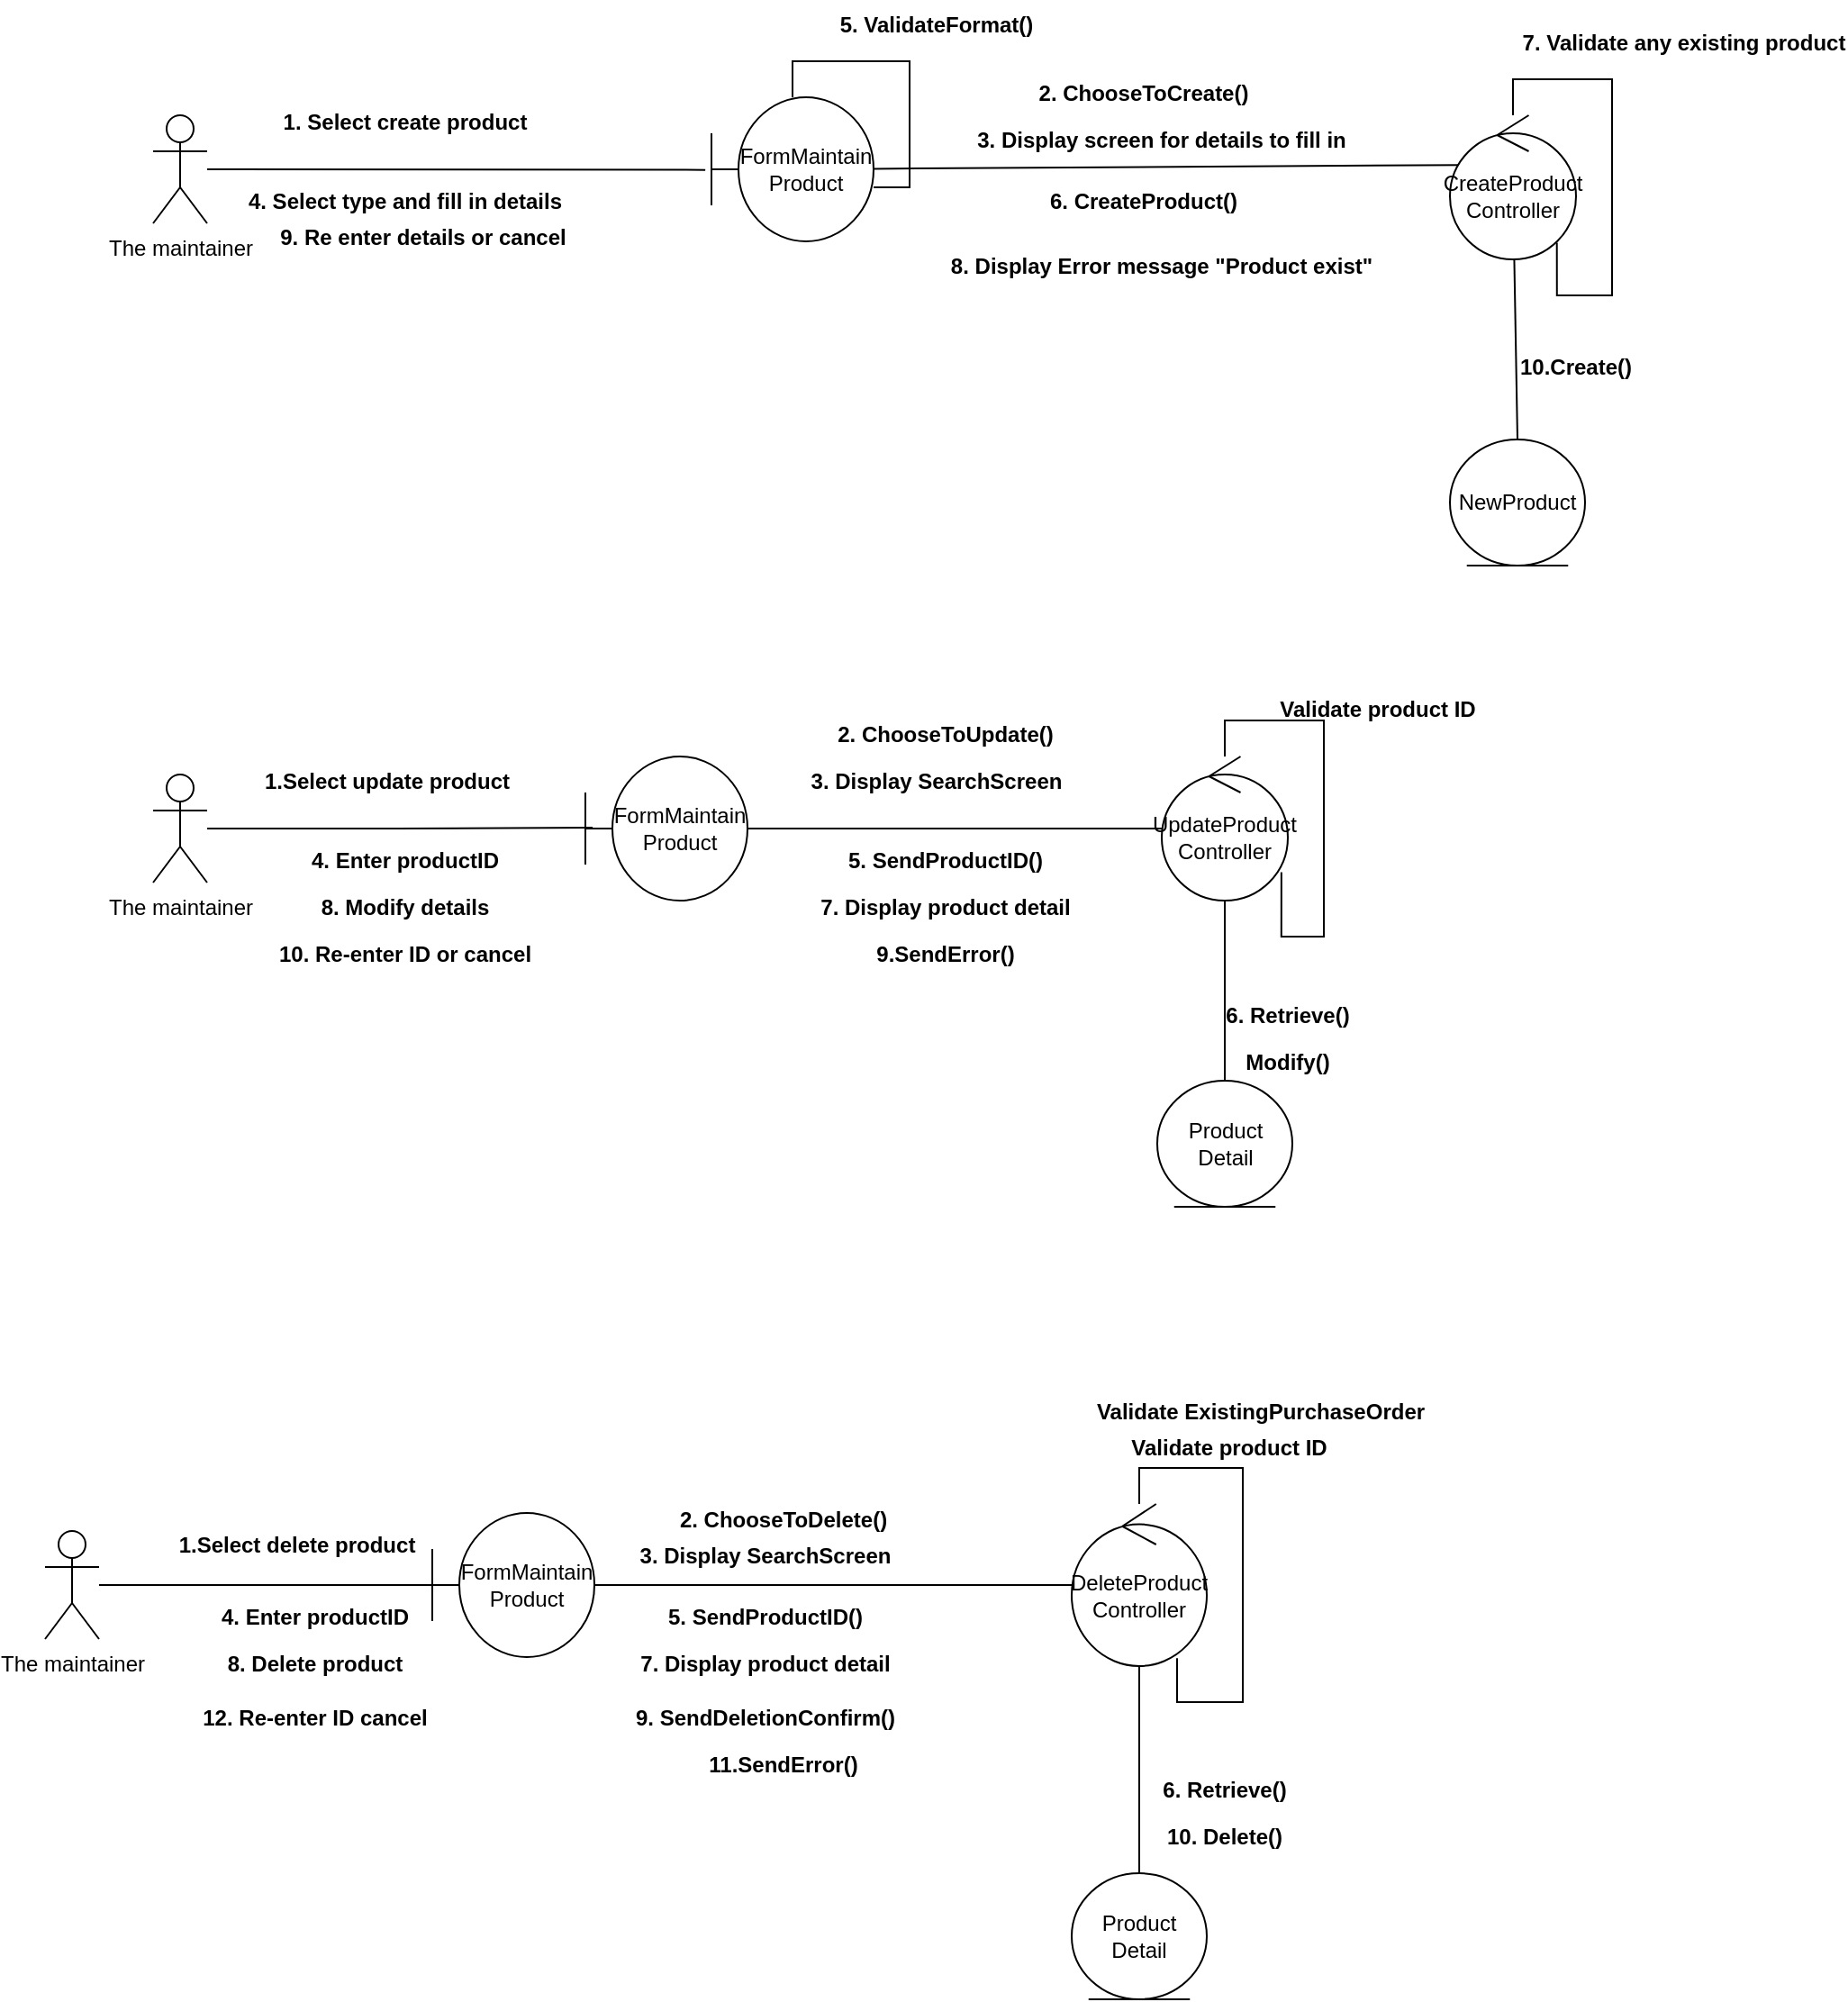 <mxfile version="13.8.3" type="github">
  <diagram id="UbaRQ7SZipwC_jb8pstA" name="Page-1">
    <mxGraphModel dx="2523" dy="934" grid="1" gridSize="10" guides="1" tooltips="1" connect="1" arrows="1" fold="1" page="1" pageScale="1" pageWidth="850" pageHeight="1100" math="0" shadow="0">
      <root>
        <mxCell id="0" />
        <mxCell id="1" parent="0" />
        <mxCell id="t10QagFbox6d3jLnH6TC-21" style="edgeStyle=none;rounded=0;orthogonalLoop=1;jettySize=auto;html=1;entryX=-0.038;entryY=0.504;entryDx=0;entryDy=0;entryPerimeter=0;endArrow=none;endFill=0;" edge="1" parent="1" source="t10QagFbox6d3jLnH6TC-1" target="t10QagFbox6d3jLnH6TC-2">
          <mxGeometry relative="1" as="geometry">
            <mxPoint x="278.38" y="326.8" as="targetPoint" />
          </mxGeometry>
        </mxCell>
        <mxCell id="t10QagFbox6d3jLnH6TC-1" value="The maintainer" style="shape=umlActor;verticalLabelPosition=bottom;verticalAlign=top;html=1;" vertex="1" parent="1">
          <mxGeometry x="30" y="294" width="30" height="60" as="geometry" />
        </mxCell>
        <mxCell id="t10QagFbox6d3jLnH6TC-9" style="edgeStyle=orthogonalEdgeStyle;rounded=0;orthogonalLoop=1;jettySize=auto;html=1;endArrow=none;endFill=0;entryX=1;entryY=0.625;entryDx=0;entryDy=0;entryPerimeter=0;" edge="1" parent="1" source="t10QagFbox6d3jLnH6TC-2" target="t10QagFbox6d3jLnH6TC-2">
          <mxGeometry relative="1" as="geometry">
            <mxPoint x="440" y="214" as="targetPoint" />
          </mxGeometry>
        </mxCell>
        <mxCell id="t10QagFbox6d3jLnH6TC-10" style="rounded=0;orthogonalLoop=1;jettySize=auto;html=1;entryX=0.094;entryY=0.345;entryDx=0;entryDy=0;entryPerimeter=0;endArrow=none;endFill=0;" edge="1" parent="1" source="t10QagFbox6d3jLnH6TC-2" target="t10QagFbox6d3jLnH6TC-3">
          <mxGeometry relative="1" as="geometry" />
        </mxCell>
        <mxCell id="t10QagFbox6d3jLnH6TC-2" value="FormMaintain&lt;br&gt;Product" style="shape=umlBoundary;whiteSpace=wrap;html=1;" vertex="1" parent="1">
          <mxGeometry x="340" y="284" width="90" height="80" as="geometry" />
        </mxCell>
        <mxCell id="t10QagFbox6d3jLnH6TC-14" style="edgeStyle=none;rounded=0;orthogonalLoop=1;jettySize=auto;html=1;entryX=0.5;entryY=0;entryDx=0;entryDy=0;endArrow=none;endFill=0;" edge="1" parent="1" source="t10QagFbox6d3jLnH6TC-3" target="t10QagFbox6d3jLnH6TC-13">
          <mxGeometry relative="1" as="geometry" />
        </mxCell>
        <mxCell id="t10QagFbox6d3jLnH6TC-27" style="edgeStyle=orthogonalEdgeStyle;rounded=0;orthogonalLoop=1;jettySize=auto;html=1;endArrow=none;endFill=0;entryX=0.848;entryY=0.885;entryDx=0;entryDy=0;entryPerimeter=0;" edge="1" parent="1" source="t10QagFbox6d3jLnH6TC-3" target="t10QagFbox6d3jLnH6TC-3">
          <mxGeometry relative="1" as="geometry">
            <mxPoint x="785.0" y="270" as="targetPoint" />
          </mxGeometry>
        </mxCell>
        <mxCell id="t10QagFbox6d3jLnH6TC-3" value="CreateProduct&lt;br&gt;Controller" style="ellipse;shape=umlControl;whiteSpace=wrap;html=1;" vertex="1" parent="1">
          <mxGeometry x="750" y="294" width="70" height="80" as="geometry" />
        </mxCell>
        <mxCell id="t10QagFbox6d3jLnH6TC-5" value="1. Select create product" style="text;align=center;fontStyle=1;verticalAlign=middle;spacingLeft=3;spacingRight=3;strokeColor=none;rotatable=0;points=[[0,0.5],[1,0.5]];portConstraint=eastwest;" vertex="1" parent="1">
          <mxGeometry x="130" y="284" width="80" height="26" as="geometry" />
        </mxCell>
        <mxCell id="t10QagFbox6d3jLnH6TC-11" value="5. ValidateFormat()" style="text;align=center;fontStyle=1;verticalAlign=middle;spacingLeft=3;spacingRight=3;strokeColor=none;rotatable=0;points=[[0,0.5],[1,0.5]];portConstraint=eastwest;" vertex="1" parent="1">
          <mxGeometry x="425" y="230" width="80" height="26" as="geometry" />
        </mxCell>
        <mxCell id="t10QagFbox6d3jLnH6TC-12" value="6. CreateProduct()" style="text;align=center;fontStyle=1;verticalAlign=middle;spacingLeft=3;spacingRight=3;strokeColor=none;rotatable=0;points=[[0,0.5],[1,0.5]];portConstraint=eastwest;" vertex="1" parent="1">
          <mxGeometry x="540" y="328" width="80" height="26" as="geometry" />
        </mxCell>
        <mxCell id="t10QagFbox6d3jLnH6TC-13" value="NewProduct" style="ellipse;shape=umlEntity;whiteSpace=wrap;html=1;" vertex="1" parent="1">
          <mxGeometry x="750" y="474" width="75" height="70" as="geometry" />
        </mxCell>
        <mxCell id="t10QagFbox6d3jLnH6TC-15" value="10.Create()" style="text;align=center;fontStyle=1;verticalAlign=middle;spacingLeft=3;spacingRight=3;strokeColor=none;rotatable=0;points=[[0,0.5],[1,0.5]];portConstraint=eastwest;" vertex="1" parent="1">
          <mxGeometry x="780" y="420" width="80" height="26" as="geometry" />
        </mxCell>
        <mxCell id="t10QagFbox6d3jLnH6TC-22" value="3. Display screen for details to fill in" style="text;align=center;fontStyle=1;verticalAlign=middle;spacingLeft=3;spacingRight=3;strokeColor=none;rotatable=0;points=[[0,0.5],[1,0.5]];portConstraint=eastwest;" vertex="1" parent="1">
          <mxGeometry x="550" y="294" width="80" height="26" as="geometry" />
        </mxCell>
        <mxCell id="t10QagFbox6d3jLnH6TC-25" value="4. Select type and fill in details" style="text;align=center;fontStyle=1;verticalAlign=middle;spacingLeft=3;spacingRight=3;strokeColor=none;rotatable=0;points=[[0,0.5],[1,0.5]];portConstraint=eastwest;" vertex="1" parent="1">
          <mxGeometry x="130" y="328" width="80" height="26" as="geometry" />
        </mxCell>
        <mxCell id="t10QagFbox6d3jLnH6TC-28" value="7. Validate any existing product" style="text;align=center;fontStyle=1;verticalAlign=middle;spacingLeft=3;spacingRight=3;strokeColor=none;rotatable=0;points=[[0,0.5],[1,0.5]];portConstraint=eastwest;" vertex="1" parent="1">
          <mxGeometry x="840" y="240" width="80" height="26" as="geometry" />
        </mxCell>
        <mxCell id="t10QagFbox6d3jLnH6TC-29" value="8. Display Error message &quot;Product exist&quot;" style="text;align=center;fontStyle=1;verticalAlign=middle;spacingLeft=3;spacingRight=3;strokeColor=none;rotatable=0;points=[[0,0.5],[1,0.5]];portConstraint=eastwest;" vertex="1" parent="1">
          <mxGeometry x="550" y="364" width="80" height="26" as="geometry" />
        </mxCell>
        <mxCell id="t10QagFbox6d3jLnH6TC-30" value="9. Re enter details or cancel" style="text;align=center;fontStyle=1;verticalAlign=middle;spacingLeft=3;spacingRight=3;strokeColor=none;rotatable=0;points=[[0,0.5],[1,0.5]];portConstraint=eastwest;" vertex="1" parent="1">
          <mxGeometry x="140" y="348" width="80" height="26" as="geometry" />
        </mxCell>
        <mxCell id="t10QagFbox6d3jLnH6TC-36" style="edgeStyle=orthogonalEdgeStyle;rounded=0;orthogonalLoop=1;jettySize=auto;html=1;entryX=0.045;entryY=0.494;entryDx=0;entryDy=0;entryPerimeter=0;endArrow=none;endFill=0;" edge="1" parent="1" source="t10QagFbox6d3jLnH6TC-32" target="t10QagFbox6d3jLnH6TC-35">
          <mxGeometry relative="1" as="geometry" />
        </mxCell>
        <mxCell id="t10QagFbox6d3jLnH6TC-32" value="The maintainer" style="shape=umlActor;verticalLabelPosition=bottom;verticalAlign=top;html=1;" vertex="1" parent="1">
          <mxGeometry x="30" y="660" width="30" height="60" as="geometry" />
        </mxCell>
        <mxCell id="t10QagFbox6d3jLnH6TC-41" style="edgeStyle=orthogonalEdgeStyle;rounded=0;orthogonalLoop=1;jettySize=auto;html=1;endArrow=none;endFill=0;" edge="1" parent="1" source="t10QagFbox6d3jLnH6TC-35" target="t10QagFbox6d3jLnH6TC-40">
          <mxGeometry relative="1" as="geometry" />
        </mxCell>
        <mxCell id="t10QagFbox6d3jLnH6TC-35" value="FormMaintain&lt;br&gt;Product" style="shape=umlBoundary;whiteSpace=wrap;html=1;" vertex="1" parent="1">
          <mxGeometry x="270" y="650" width="90" height="80" as="geometry" />
        </mxCell>
        <mxCell id="t10QagFbox6d3jLnH6TC-37" value="1.Select update product" style="text;align=center;fontStyle=1;verticalAlign=middle;spacingLeft=3;spacingRight=3;strokeColor=none;rotatable=0;points=[[0,0.5],[1,0.5]];portConstraint=eastwest;" vertex="1" parent="1">
          <mxGeometry x="120" y="650" width="80" height="26" as="geometry" />
        </mxCell>
        <mxCell id="t10QagFbox6d3jLnH6TC-39" value="2. ChooseToCreate()" style="text;align=center;fontStyle=1;verticalAlign=middle;spacingLeft=3;spacingRight=3;strokeColor=none;rotatable=0;points=[[0,0.5],[1,0.5]];portConstraint=eastwest;" vertex="1" parent="1">
          <mxGeometry x="540" y="268" width="80" height="26" as="geometry" />
        </mxCell>
        <mxCell id="t10QagFbox6d3jLnH6TC-49" style="edgeStyle=orthogonalEdgeStyle;rounded=0;orthogonalLoop=1;jettySize=auto;html=1;entryX=0.5;entryY=0;entryDx=0;entryDy=0;endArrow=none;endFill=0;" edge="1" parent="1" source="t10QagFbox6d3jLnH6TC-40" target="t10QagFbox6d3jLnH6TC-48">
          <mxGeometry relative="1" as="geometry" />
        </mxCell>
        <mxCell id="t10QagFbox6d3jLnH6TC-40" value="UpdateProduct&lt;br&gt;Controller" style="ellipse;shape=umlControl;whiteSpace=wrap;html=1;" vertex="1" parent="1">
          <mxGeometry x="590" y="650" width="70" height="80" as="geometry" />
        </mxCell>
        <mxCell id="t10QagFbox6d3jLnH6TC-42" value="2. ChooseToUpdate()" style="text;align=center;fontStyle=1;verticalAlign=middle;spacingLeft=3;spacingRight=3;strokeColor=none;rotatable=0;points=[[0,0.5],[1,0.5]];portConstraint=eastwest;" vertex="1" parent="1">
          <mxGeometry x="430" y="624" width="80" height="26" as="geometry" />
        </mxCell>
        <mxCell id="t10QagFbox6d3jLnH6TC-43" value="3. Display SearchScreen" style="text;align=center;fontStyle=1;verticalAlign=middle;spacingLeft=3;spacingRight=3;strokeColor=none;rotatable=0;points=[[0,0.5],[1,0.5]];portConstraint=eastwest;" vertex="1" parent="1">
          <mxGeometry x="425" y="650" width="80" height="26" as="geometry" />
        </mxCell>
        <mxCell id="t10QagFbox6d3jLnH6TC-44" value="4. Enter productID" style="text;align=center;fontStyle=1;verticalAlign=middle;spacingLeft=3;spacingRight=3;strokeColor=none;rotatable=0;points=[[0,0.5],[1,0.5]];portConstraint=eastwest;" vertex="1" parent="1">
          <mxGeometry x="130" y="694" width="80" height="26" as="geometry" />
        </mxCell>
        <mxCell id="t10QagFbox6d3jLnH6TC-46" style="edgeStyle=orthogonalEdgeStyle;rounded=0;orthogonalLoop=1;jettySize=auto;html=1;entryX=0.949;entryY=0.803;entryDx=0;entryDy=0;entryPerimeter=0;endArrow=none;endFill=0;" edge="1" parent="1" source="t10QagFbox6d3jLnH6TC-40" target="t10QagFbox6d3jLnH6TC-40">
          <mxGeometry relative="1" as="geometry" />
        </mxCell>
        <mxCell id="t10QagFbox6d3jLnH6TC-47" value="Validate product ID" style="text;align=center;fontStyle=1;verticalAlign=middle;spacingLeft=3;spacingRight=3;strokeColor=none;rotatable=0;points=[[0,0.5],[1,0.5]];portConstraint=eastwest;" vertex="1" parent="1">
          <mxGeometry x="670" y="610" width="80" height="26" as="geometry" />
        </mxCell>
        <mxCell id="t10QagFbox6d3jLnH6TC-48" value="Product Detail" style="ellipse;shape=umlEntity;whiteSpace=wrap;html=1;" vertex="1" parent="1">
          <mxGeometry x="587.5" y="830" width="75" height="70" as="geometry" />
        </mxCell>
        <mxCell id="t10QagFbox6d3jLnH6TC-50" value="7. Display product detail" style="text;align=center;fontStyle=1;verticalAlign=middle;spacingLeft=3;spacingRight=3;strokeColor=none;rotatable=0;points=[[0,0.5],[1,0.5]];portConstraint=eastwest;" vertex="1" parent="1">
          <mxGeometry x="430" y="720" width="80" height="26" as="geometry" />
        </mxCell>
        <mxCell id="t10QagFbox6d3jLnH6TC-51" value="8. Modify details" style="text;align=center;fontStyle=1;verticalAlign=middle;spacingLeft=3;spacingRight=3;strokeColor=none;rotatable=0;points=[[0,0.5],[1,0.5]];portConstraint=eastwest;" vertex="1" parent="1">
          <mxGeometry x="130" y="720" width="80" height="26" as="geometry" />
        </mxCell>
        <mxCell id="t10QagFbox6d3jLnH6TC-52" value="6. Retrieve()" style="text;align=center;fontStyle=1;verticalAlign=middle;spacingLeft=3;spacingRight=3;strokeColor=none;rotatable=0;points=[[0,0.5],[1,0.5]];portConstraint=eastwest;" vertex="1" parent="1">
          <mxGeometry x="620" y="780" width="80" height="26" as="geometry" />
        </mxCell>
        <mxCell id="t10QagFbox6d3jLnH6TC-55" value="Modify()" style="text;align=center;fontStyle=1;verticalAlign=middle;spacingLeft=3;spacingRight=3;strokeColor=none;rotatable=0;points=[[0,0.5],[1,0.5]];portConstraint=eastwest;" vertex="1" parent="1">
          <mxGeometry x="620" y="806" width="80" height="26" as="geometry" />
        </mxCell>
        <mxCell id="t10QagFbox6d3jLnH6TC-56" value="9.SendError()" style="text;align=center;fontStyle=1;verticalAlign=middle;spacingLeft=3;spacingRight=3;strokeColor=none;rotatable=0;points=[[0,0.5],[1,0.5]];portConstraint=eastwest;" vertex="1" parent="1">
          <mxGeometry x="430" y="746" width="80" height="26" as="geometry" />
        </mxCell>
        <mxCell id="t10QagFbox6d3jLnH6TC-57" value="10. Re-enter ID or cancel" style="text;align=center;fontStyle=1;verticalAlign=middle;spacingLeft=3;spacingRight=3;strokeColor=none;rotatable=0;points=[[0,0.5],[1,0.5]];portConstraint=eastwest;" vertex="1" parent="1">
          <mxGeometry x="130" y="746" width="80" height="26" as="geometry" />
        </mxCell>
        <mxCell id="t10QagFbox6d3jLnH6TC-61" style="edgeStyle=orthogonalEdgeStyle;rounded=0;orthogonalLoop=1;jettySize=auto;html=1;endArrow=none;endFill=0;" edge="1" parent="1" source="t10QagFbox6d3jLnH6TC-58" target="t10QagFbox6d3jLnH6TC-59">
          <mxGeometry relative="1" as="geometry" />
        </mxCell>
        <mxCell id="t10QagFbox6d3jLnH6TC-58" value="The maintainer" style="shape=umlActor;verticalLabelPosition=bottom;verticalAlign=top;html=1;" vertex="1" parent="1">
          <mxGeometry x="-30" y="1080" width="30" height="60" as="geometry" />
        </mxCell>
        <mxCell id="t10QagFbox6d3jLnH6TC-62" style="edgeStyle=orthogonalEdgeStyle;rounded=0;orthogonalLoop=1;jettySize=auto;html=1;endArrow=none;endFill=0;" edge="1" parent="1" source="t10QagFbox6d3jLnH6TC-59" target="t10QagFbox6d3jLnH6TC-60">
          <mxGeometry relative="1" as="geometry" />
        </mxCell>
        <mxCell id="t10QagFbox6d3jLnH6TC-59" value="FormMaintain&lt;br&gt;Product" style="shape=umlBoundary;whiteSpace=wrap;html=1;" vertex="1" parent="1">
          <mxGeometry x="185" y="1070" width="90" height="80" as="geometry" />
        </mxCell>
        <mxCell id="t10QagFbox6d3jLnH6TC-73" style="edgeStyle=orthogonalEdgeStyle;rounded=0;orthogonalLoop=1;jettySize=auto;html=1;entryX=0.5;entryY=0;entryDx=0;entryDy=0;endArrow=none;endFill=0;" edge="1" parent="1" source="t10QagFbox6d3jLnH6TC-60" target="t10QagFbox6d3jLnH6TC-72">
          <mxGeometry relative="1" as="geometry" />
        </mxCell>
        <mxCell id="t10QagFbox6d3jLnH6TC-60" value="DeleteProduct&lt;br&gt;Controller" style="ellipse;shape=umlControl;whiteSpace=wrap;html=1;" vertex="1" parent="1">
          <mxGeometry x="540" y="1065" width="75" height="90" as="geometry" />
        </mxCell>
        <mxCell id="t10QagFbox6d3jLnH6TC-63" value="1.Select delete product" style="text;align=center;fontStyle=1;verticalAlign=middle;spacingLeft=3;spacingRight=3;strokeColor=none;rotatable=0;points=[[0,0.5],[1,0.5]];portConstraint=eastwest;" vertex="1" parent="1">
          <mxGeometry x="70" y="1074" width="80" height="26" as="geometry" />
        </mxCell>
        <mxCell id="t10QagFbox6d3jLnH6TC-64" value="2. ChooseToDelete()" style="text;align=center;fontStyle=1;verticalAlign=middle;spacingLeft=3;spacingRight=3;strokeColor=none;rotatable=0;points=[[0,0.5],[1,0.5]];portConstraint=eastwest;" vertex="1" parent="1">
          <mxGeometry x="340" y="1060" width="80" height="26" as="geometry" />
        </mxCell>
        <mxCell id="t10QagFbox6d3jLnH6TC-65" value="3. Display SearchScreen" style="text;align=center;fontStyle=1;verticalAlign=middle;spacingLeft=3;spacingRight=3;strokeColor=none;rotatable=0;points=[[0,0.5],[1,0.5]];portConstraint=eastwest;" vertex="1" parent="1">
          <mxGeometry x="330" y="1080" width="80" height="26" as="geometry" />
        </mxCell>
        <mxCell id="t10QagFbox6d3jLnH6TC-67" value="4. Enter productID" style="text;align=center;fontStyle=1;verticalAlign=middle;spacingLeft=3;spacingRight=3;strokeColor=none;rotatable=0;points=[[0,0.5],[1,0.5]];portConstraint=eastwest;" vertex="1" parent="1">
          <mxGeometry x="80" y="1114" width="80" height="26" as="geometry" />
        </mxCell>
        <mxCell id="t10QagFbox6d3jLnH6TC-68" value="5. SendProductID()" style="text;align=center;fontStyle=1;verticalAlign=middle;spacingLeft=3;spacingRight=3;strokeColor=none;rotatable=0;points=[[0,0.5],[1,0.5]];portConstraint=eastwest;" vertex="1" parent="1">
          <mxGeometry x="330" y="1114" width="80" height="26" as="geometry" />
        </mxCell>
        <mxCell id="t10QagFbox6d3jLnH6TC-69" value="5. SendProductID()" style="text;align=center;fontStyle=1;verticalAlign=middle;spacingLeft=3;spacingRight=3;strokeColor=none;rotatable=0;points=[[0,0.5],[1,0.5]];portConstraint=eastwest;" vertex="1" parent="1">
          <mxGeometry x="430" y="694" width="80" height="26" as="geometry" />
        </mxCell>
        <mxCell id="t10QagFbox6d3jLnH6TC-70" style="edgeStyle=orthogonalEdgeStyle;rounded=0;orthogonalLoop=1;jettySize=auto;html=1;entryX=0.78;entryY=0.952;entryDx=0;entryDy=0;entryPerimeter=0;endArrow=none;endFill=0;" edge="1" parent="1" source="t10QagFbox6d3jLnH6TC-60" target="t10QagFbox6d3jLnH6TC-60">
          <mxGeometry relative="1" as="geometry" />
        </mxCell>
        <mxCell id="t10QagFbox6d3jLnH6TC-71" value="Validate product ID" style="text;align=center;fontStyle=1;verticalAlign=middle;spacingLeft=3;spacingRight=3;strokeColor=none;rotatable=0;points=[[0,0.5],[1,0.5]];portConstraint=eastwest;" vertex="1" parent="1">
          <mxGeometry x="587.5" y="1020" width="80" height="26" as="geometry" />
        </mxCell>
        <mxCell id="t10QagFbox6d3jLnH6TC-72" value="Product Detail" style="ellipse;shape=umlEntity;whiteSpace=wrap;html=1;" vertex="1" parent="1">
          <mxGeometry x="540" y="1270" width="75" height="70" as="geometry" />
        </mxCell>
        <mxCell id="t10QagFbox6d3jLnH6TC-74" value="6. Retrieve()" style="text;align=center;fontStyle=1;verticalAlign=middle;spacingLeft=3;spacingRight=3;strokeColor=none;rotatable=0;points=[[0,0.5],[1,0.5]];portConstraint=eastwest;" vertex="1" parent="1">
          <mxGeometry x="585" y="1210" width="80" height="26" as="geometry" />
        </mxCell>
        <mxCell id="t10QagFbox6d3jLnH6TC-75" value="7. Display product detail" style="text;align=center;fontStyle=1;verticalAlign=middle;spacingLeft=3;spacingRight=3;strokeColor=none;rotatable=0;points=[[0,0.5],[1,0.5]];portConstraint=eastwest;" vertex="1" parent="1">
          <mxGeometry x="330" y="1140" width="80" height="26" as="geometry" />
        </mxCell>
        <mxCell id="t10QagFbox6d3jLnH6TC-76" value="8. Delete product" style="text;align=center;fontStyle=1;verticalAlign=middle;spacingLeft=3;spacingRight=3;strokeColor=none;rotatable=0;points=[[0,0.5],[1,0.5]];portConstraint=eastwest;" vertex="1" parent="1">
          <mxGeometry x="80" y="1140" width="80" height="26" as="geometry" />
        </mxCell>
        <mxCell id="t10QagFbox6d3jLnH6TC-77" value="9. SendDeletionConfirm()" style="text;align=center;fontStyle=1;verticalAlign=middle;spacingLeft=3;spacingRight=3;strokeColor=none;rotatable=0;points=[[0,0.5],[1,0.5]];portConstraint=eastwest;" vertex="1" parent="1">
          <mxGeometry x="330" y="1170" width="80" height="26" as="geometry" />
        </mxCell>
        <mxCell id="t10QagFbox6d3jLnH6TC-78" value="10. Delete()" style="text;align=center;fontStyle=1;verticalAlign=middle;spacingLeft=3;spacingRight=3;strokeColor=none;rotatable=0;points=[[0,0.5],[1,0.5]];portConstraint=eastwest;" vertex="1" parent="1">
          <mxGeometry x="585" y="1236" width="80" height="26" as="geometry" />
        </mxCell>
        <mxCell id="t10QagFbox6d3jLnH6TC-79" value="11.SendError()" style="text;align=center;fontStyle=1;verticalAlign=middle;spacingLeft=3;spacingRight=3;strokeColor=none;rotatable=0;points=[[0,0.5],[1,0.5]];portConstraint=eastwest;" vertex="1" parent="1">
          <mxGeometry x="340" y="1196" width="80" height="26" as="geometry" />
        </mxCell>
        <mxCell id="t10QagFbox6d3jLnH6TC-80" value="12. Re-enter ID cancel" style="text;align=center;fontStyle=1;verticalAlign=middle;spacingLeft=3;spacingRight=3;strokeColor=none;rotatable=0;points=[[0,0.5],[1,0.5]];portConstraint=eastwest;" vertex="1" parent="1">
          <mxGeometry x="80" y="1170" width="80" height="26" as="geometry" />
        </mxCell>
        <mxCell id="t10QagFbox6d3jLnH6TC-81" value="Validate ExistingPurchaseOrder" style="text;align=center;fontStyle=1;verticalAlign=middle;spacingLeft=3;spacingRight=3;strokeColor=none;rotatable=0;points=[[0,0.5],[1,0.5]];portConstraint=eastwest;" vertex="1" parent="1">
          <mxGeometry x="605" y="1000" width="80" height="26" as="geometry" />
        </mxCell>
      </root>
    </mxGraphModel>
  </diagram>
</mxfile>
